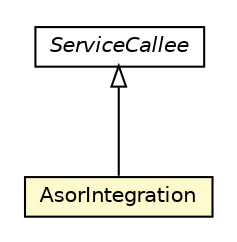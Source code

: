 #!/usr/local/bin/dot
#
# Class diagram 
# Generated by UMLGraph version 5.1 (http://www.umlgraph.org/)
#

digraph G {
	edge [fontname="Helvetica",fontsize=10,labelfontname="Helvetica",labelfontsize=10];
	node [fontname="Helvetica",fontsize=10,shape=plaintext];
	nodesep=0.25;
	ranksep=0.5;
	// org.universAAL.middleware.service.ServiceCallee
	c7760681 [label=<<table title="org.universAAL.middleware.service.ServiceCallee" border="0" cellborder="1" cellspacing="0" cellpadding="2" port="p" href="../../middleware/service/ServiceCallee.html">
		<tr><td><table border="0" cellspacing="0" cellpadding="1">
<tr><td align="center" balign="center"><font face="Helvetica-Oblique"> ServiceCallee </font></td></tr>
		</table></td></tr>
		</table>>, fontname="Helvetica", fontcolor="black", fontsize=10.0];
	// org.universAAL.service.asor.AsorIntegration
	c7762396 [label=<<table title="org.universAAL.service.asor.AsorIntegration" border="0" cellborder="1" cellspacing="0" cellpadding="2" port="p" bgcolor="lemonChiffon" href="./AsorIntegration.html">
		<tr><td><table border="0" cellspacing="0" cellpadding="1">
<tr><td align="center" balign="center"> AsorIntegration </td></tr>
		</table></td></tr>
		</table>>, fontname="Helvetica", fontcolor="black", fontsize=10.0];
	//org.universAAL.service.asor.AsorIntegration extends org.universAAL.middleware.service.ServiceCallee
	c7760681:p -> c7762396:p [dir=back,arrowtail=empty];
}

